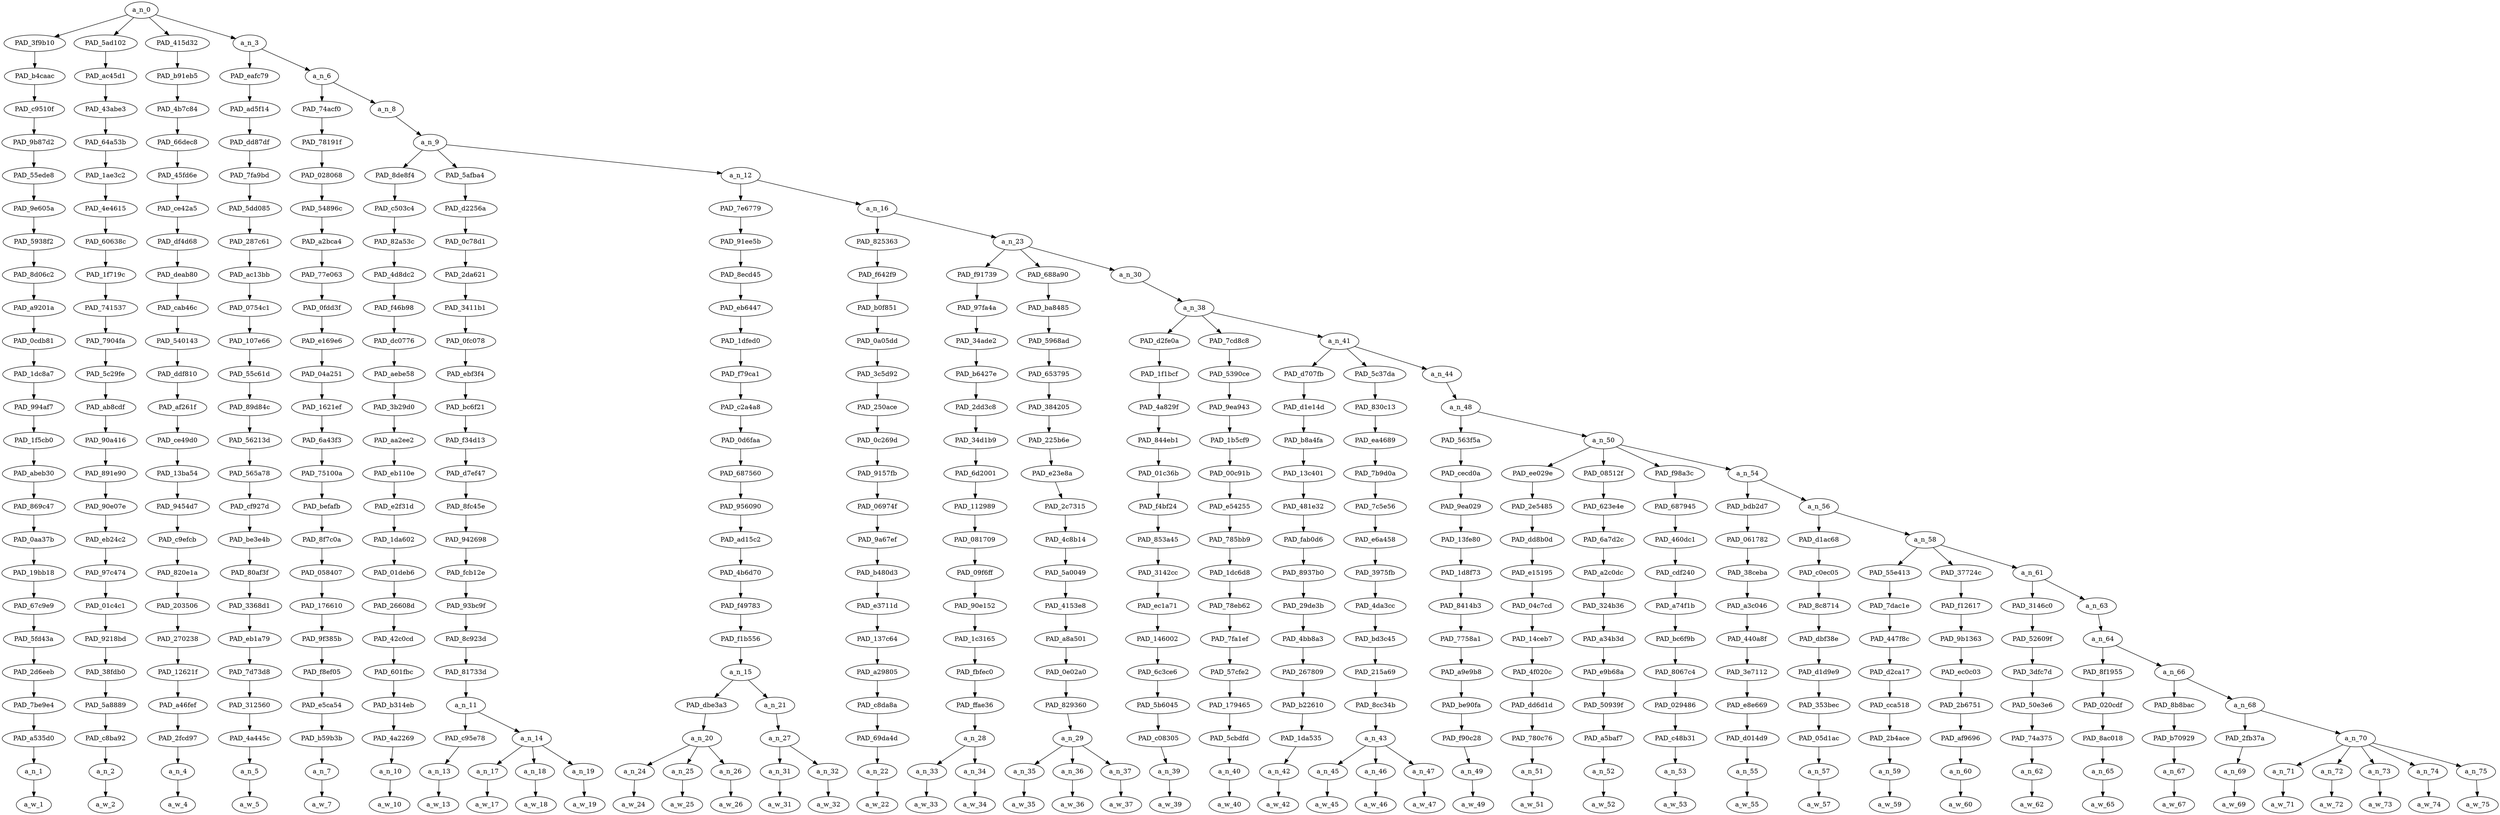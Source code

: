 strict digraph "" {
	a_n_0	[div_dir=1,
		index=0,
		level=24,
		pos="11.931980337135094,24!",
		text_span="[0, 1, 2, 3, 4, 5, 6, 7, 8, 9, 10, 11, 12, 13, 14, 15, 16, 17, 18, 19, 20, 21, 22, 23, 24, 25, 26, 27, 28, 29, 30, 31, 32, 33, 34, \
35, 36, 37, 38, 39, 40, 41, 42, 43]",
		value=0.99999999];
	PAD_3f9b10	[div_dir=1,
		index=0,
		level=23,
		pos="0.0,23!",
		text_span="[0]",
		value=0.02876142];
	a_n_0 -> PAD_3f9b10;
	PAD_5ad102	[div_dir=1,
		index=1,
		level=23,
		pos="1.0,23!",
		text_span="[1]",
		value=0.01399344];
	a_n_0 -> PAD_5ad102;
	PAD_415d32	[div_dir=1,
		index=3,
		level=23,
		pos="43.0,23!",
		text_span="[43]",
		value=0.01517729];
	a_n_0 -> PAD_415d32;
	a_n_3	[div_dir=1,
		index=2,
		level=23,
		pos="3.727921348540381,23!",
		text_span="[2, 3, 4, 5, 6, 7, 8, 9, 10, 11, 12, 13, 14, 15, 16, 17, 18, 19, 20, 21, 22, 23, 24, 25, 26, 27, 28, 29, 30, 31, 32, 33, 34, 35, \
36, 37, 38, 39, 40, 41, 42]",
		value=0.94163046];
	a_n_0 -> a_n_3;
	PAD_b4caac	[div_dir=1,
		index=0,
		level=22,
		pos="0.0,22!",
		text_span="[0]",
		value=0.02876142];
	PAD_3f9b10 -> PAD_b4caac;
	PAD_c9510f	[div_dir=1,
		index=0,
		level=21,
		pos="0.0,21!",
		text_span="[0]",
		value=0.02876142];
	PAD_b4caac -> PAD_c9510f;
	PAD_9b87d2	[div_dir=1,
		index=0,
		level=20,
		pos="0.0,20!",
		text_span="[0]",
		value=0.02876142];
	PAD_c9510f -> PAD_9b87d2;
	PAD_55ede8	[div_dir=1,
		index=0,
		level=19,
		pos="0.0,19!",
		text_span="[0]",
		value=0.02876142];
	PAD_9b87d2 -> PAD_55ede8;
	PAD_9e605a	[div_dir=1,
		index=0,
		level=18,
		pos="0.0,18!",
		text_span="[0]",
		value=0.02876142];
	PAD_55ede8 -> PAD_9e605a;
	PAD_5938f2	[div_dir=1,
		index=0,
		level=17,
		pos="0.0,17!",
		text_span="[0]",
		value=0.02876142];
	PAD_9e605a -> PAD_5938f2;
	PAD_8d06c2	[div_dir=1,
		index=0,
		level=16,
		pos="0.0,16!",
		text_span="[0]",
		value=0.02876142];
	PAD_5938f2 -> PAD_8d06c2;
	PAD_a9201a	[div_dir=1,
		index=0,
		level=15,
		pos="0.0,15!",
		text_span="[0]",
		value=0.02876142];
	PAD_8d06c2 -> PAD_a9201a;
	PAD_0cdb81	[div_dir=1,
		index=0,
		level=14,
		pos="0.0,14!",
		text_span="[0]",
		value=0.02876142];
	PAD_a9201a -> PAD_0cdb81;
	PAD_1dc8a7	[div_dir=1,
		index=0,
		level=13,
		pos="0.0,13!",
		text_span="[0]",
		value=0.02876142];
	PAD_0cdb81 -> PAD_1dc8a7;
	PAD_994af7	[div_dir=1,
		index=0,
		level=12,
		pos="0.0,12!",
		text_span="[0]",
		value=0.02876142];
	PAD_1dc8a7 -> PAD_994af7;
	PAD_1f5cb0	[div_dir=1,
		index=0,
		level=11,
		pos="0.0,11!",
		text_span="[0]",
		value=0.02876142];
	PAD_994af7 -> PAD_1f5cb0;
	PAD_abeb30	[div_dir=1,
		index=0,
		level=10,
		pos="0.0,10!",
		text_span="[0]",
		value=0.02876142];
	PAD_1f5cb0 -> PAD_abeb30;
	PAD_869c47	[div_dir=1,
		index=0,
		level=9,
		pos="0.0,9!",
		text_span="[0]",
		value=0.02876142];
	PAD_abeb30 -> PAD_869c47;
	PAD_0aa37b	[div_dir=1,
		index=0,
		level=8,
		pos="0.0,8!",
		text_span="[0]",
		value=0.02876142];
	PAD_869c47 -> PAD_0aa37b;
	PAD_19bb18	[div_dir=1,
		index=0,
		level=7,
		pos="0.0,7!",
		text_span="[0]",
		value=0.02876142];
	PAD_0aa37b -> PAD_19bb18;
	PAD_67c9e9	[div_dir=1,
		index=0,
		level=6,
		pos="0.0,6!",
		text_span="[0]",
		value=0.02876142];
	PAD_19bb18 -> PAD_67c9e9;
	PAD_5fd43a	[div_dir=1,
		index=0,
		level=5,
		pos="0.0,5!",
		text_span="[0]",
		value=0.02876142];
	PAD_67c9e9 -> PAD_5fd43a;
	PAD_2d6eeb	[div_dir=1,
		index=0,
		level=4,
		pos="0.0,4!",
		text_span="[0]",
		value=0.02876142];
	PAD_5fd43a -> PAD_2d6eeb;
	PAD_7be9e4	[div_dir=1,
		index=0,
		level=3,
		pos="0.0,3!",
		text_span="[0]",
		value=0.02876142];
	PAD_2d6eeb -> PAD_7be9e4;
	PAD_a535d0	[div_dir=1,
		index=0,
		level=2,
		pos="0.0,2!",
		text_span="[0]",
		value=0.02876142];
	PAD_7be9e4 -> PAD_a535d0;
	a_n_1	[div_dir=1,
		index=0,
		level=1,
		pos="0.0,1!",
		text_span="[0]",
		value=0.02876142];
	PAD_a535d0 -> a_n_1;
	a_w_1	[div_dir=0,
		index=0,
		level=0,
		pos="0,0!",
		text_span="[0]",
		value=idk];
	a_n_1 -> a_w_1;
	PAD_ac45d1	[div_dir=1,
		index=1,
		level=22,
		pos="1.0,22!",
		text_span="[1]",
		value=0.01399344];
	PAD_5ad102 -> PAD_ac45d1;
	PAD_43abe3	[div_dir=1,
		index=1,
		level=21,
		pos="1.0,21!",
		text_span="[1]",
		value=0.01399344];
	PAD_ac45d1 -> PAD_43abe3;
	PAD_64a53b	[div_dir=1,
		index=1,
		level=20,
		pos="1.0,20!",
		text_span="[1]",
		value=0.01399344];
	PAD_43abe3 -> PAD_64a53b;
	PAD_1ae3c2	[div_dir=1,
		index=1,
		level=19,
		pos="1.0,19!",
		text_span="[1]",
		value=0.01399344];
	PAD_64a53b -> PAD_1ae3c2;
	PAD_4e4615	[div_dir=1,
		index=1,
		level=18,
		pos="1.0,18!",
		text_span="[1]",
		value=0.01399344];
	PAD_1ae3c2 -> PAD_4e4615;
	PAD_60638c	[div_dir=1,
		index=1,
		level=17,
		pos="1.0,17!",
		text_span="[1]",
		value=0.01399344];
	PAD_4e4615 -> PAD_60638c;
	PAD_1f719c	[div_dir=1,
		index=1,
		level=16,
		pos="1.0,16!",
		text_span="[1]",
		value=0.01399344];
	PAD_60638c -> PAD_1f719c;
	PAD_741537	[div_dir=1,
		index=1,
		level=15,
		pos="1.0,15!",
		text_span="[1]",
		value=0.01399344];
	PAD_1f719c -> PAD_741537;
	PAD_7904fa	[div_dir=1,
		index=1,
		level=14,
		pos="1.0,14!",
		text_span="[1]",
		value=0.01399344];
	PAD_741537 -> PAD_7904fa;
	PAD_5c29fe	[div_dir=1,
		index=1,
		level=13,
		pos="1.0,13!",
		text_span="[1]",
		value=0.01399344];
	PAD_7904fa -> PAD_5c29fe;
	PAD_ab8cdf	[div_dir=1,
		index=1,
		level=12,
		pos="1.0,12!",
		text_span="[1]",
		value=0.01399344];
	PAD_5c29fe -> PAD_ab8cdf;
	PAD_90a416	[div_dir=1,
		index=1,
		level=11,
		pos="1.0,11!",
		text_span="[1]",
		value=0.01399344];
	PAD_ab8cdf -> PAD_90a416;
	PAD_891e90	[div_dir=1,
		index=1,
		level=10,
		pos="1.0,10!",
		text_span="[1]",
		value=0.01399344];
	PAD_90a416 -> PAD_891e90;
	PAD_90e07e	[div_dir=1,
		index=1,
		level=9,
		pos="1.0,9!",
		text_span="[1]",
		value=0.01399344];
	PAD_891e90 -> PAD_90e07e;
	PAD_eb24c2	[div_dir=1,
		index=1,
		level=8,
		pos="1.0,8!",
		text_span="[1]",
		value=0.01399344];
	PAD_90e07e -> PAD_eb24c2;
	PAD_97c474	[div_dir=1,
		index=1,
		level=7,
		pos="1.0,7!",
		text_span="[1]",
		value=0.01399344];
	PAD_eb24c2 -> PAD_97c474;
	PAD_01c4c1	[div_dir=1,
		index=1,
		level=6,
		pos="1.0,6!",
		text_span="[1]",
		value=0.01399344];
	PAD_97c474 -> PAD_01c4c1;
	PAD_9218bd	[div_dir=1,
		index=1,
		level=5,
		pos="1.0,5!",
		text_span="[1]",
		value=0.01399344];
	PAD_01c4c1 -> PAD_9218bd;
	PAD_38fdb0	[div_dir=1,
		index=1,
		level=4,
		pos="1.0,4!",
		text_span="[1]",
		value=0.01399344];
	PAD_9218bd -> PAD_38fdb0;
	PAD_5a8889	[div_dir=1,
		index=1,
		level=3,
		pos="1.0,3!",
		text_span="[1]",
		value=0.01399344];
	PAD_38fdb0 -> PAD_5a8889;
	PAD_c8ba92	[div_dir=1,
		index=1,
		level=2,
		pos="1.0,2!",
		text_span="[1]",
		value=0.01399344];
	PAD_5a8889 -> PAD_c8ba92;
	a_n_2	[div_dir=1,
		index=1,
		level=1,
		pos="1.0,1!",
		text_span="[1]",
		value=0.01399344];
	PAD_c8ba92 -> a_n_2;
	a_w_2	[div_dir=0,
		index=1,
		level=0,
		pos="1,0!",
		text_span="[1]",
		value=im];
	a_n_2 -> a_w_2;
	PAD_b91eb5	[div_dir=1,
		index=4,
		level=22,
		pos="43.0,22!",
		text_span="[43]",
		value=0.01517729];
	PAD_415d32 -> PAD_b91eb5;
	PAD_4b7c84	[div_dir=1,
		index=5,
		level=21,
		pos="43.0,21!",
		text_span="[43]",
		value=0.01517729];
	PAD_b91eb5 -> PAD_4b7c84;
	PAD_66dec8	[div_dir=1,
		index=5,
		level=20,
		pos="43.0,20!",
		text_span="[43]",
		value=0.01517729];
	PAD_4b7c84 -> PAD_66dec8;
	PAD_45fd6e	[div_dir=1,
		index=7,
		level=19,
		pos="43.0,19!",
		text_span="[43]",
		value=0.01517729];
	PAD_66dec8 -> PAD_45fd6e;
	PAD_ce42a5	[div_dir=1,
		index=8,
		level=18,
		pos="43.0,18!",
		text_span="[43]",
		value=0.01517729];
	PAD_45fd6e -> PAD_ce42a5;
	PAD_df4d68	[div_dir=1,
		index=9,
		level=17,
		pos="43.0,17!",
		text_span="[43]",
		value=0.01517729];
	PAD_ce42a5 -> PAD_df4d68;
	PAD_deab80	[div_dir=1,
		index=11,
		level=16,
		pos="43.0,16!",
		text_span="[43]",
		value=0.01517729];
	PAD_df4d68 -> PAD_deab80;
	PAD_cab46c	[div_dir=1,
		index=11,
		level=15,
		pos="43.0,15!",
		text_span="[43]",
		value=0.01517729];
	PAD_deab80 -> PAD_cab46c;
	PAD_540143	[div_dir=1,
		index=13,
		level=14,
		pos="43.0,14!",
		text_span="[43]",
		value=0.01517729];
	PAD_cab46c -> PAD_540143;
	PAD_ddf810	[div_dir=1,
		index=15,
		level=13,
		pos="43.0,13!",
		text_span="[43]",
		value=0.01517729];
	PAD_540143 -> PAD_ddf810;
	PAD_af261f	[div_dir=1,
		index=15,
		level=12,
		pos="43.0,12!",
		text_span="[43]",
		value=0.01517729];
	PAD_ddf810 -> PAD_af261f;
	PAD_ce49d0	[div_dir=1,
		index=16,
		level=11,
		pos="43.0,11!",
		text_span="[43]",
		value=0.01517729];
	PAD_af261f -> PAD_ce49d0;
	PAD_13ba54	[div_dir=1,
		index=19,
		level=10,
		pos="43.0,10!",
		text_span="[43]",
		value=0.01517729];
	PAD_ce49d0 -> PAD_13ba54;
	PAD_9454d7	[div_dir=1,
		index=20,
		level=9,
		pos="43.0,9!",
		text_span="[43]",
		value=0.01517729];
	PAD_13ba54 -> PAD_9454d7;
	PAD_c9efcb	[div_dir=1,
		index=21,
		level=8,
		pos="43.0,8!",
		text_span="[43]",
		value=0.01517729];
	PAD_9454d7 -> PAD_c9efcb;
	PAD_820e1a	[div_dir=1,
		index=23,
		level=7,
		pos="43.0,7!",
		text_span="[43]",
		value=0.01517729];
	PAD_c9efcb -> PAD_820e1a;
	PAD_203506	[div_dir=1,
		index=24,
		level=6,
		pos="43.0,6!",
		text_span="[43]",
		value=0.01517729];
	PAD_820e1a -> PAD_203506;
	PAD_270238	[div_dir=1,
		index=24,
		level=5,
		pos="43.0,5!",
		text_span="[43]",
		value=0.01517729];
	PAD_203506 -> PAD_270238;
	PAD_12621f	[div_dir=1,
		index=25,
		level=4,
		pos="43.0,4!",
		text_span="[43]",
		value=0.01517729];
	PAD_270238 -> PAD_12621f;
	PAD_a46fef	[div_dir=1,
		index=27,
		level=3,
		pos="43.0,3!",
		text_span="[43]",
		value=0.01517729];
	PAD_12621f -> PAD_a46fef;
	PAD_2fcd97	[div_dir=1,
		index=29,
		level=2,
		pos="43.0,2!",
		text_span="[43]",
		value=0.01517729];
	PAD_a46fef -> PAD_2fcd97;
	a_n_4	[div_dir=1,
		index=43,
		level=1,
		pos="43.0,1!",
		text_span="[43]",
		value=0.01517729];
	PAD_2fcd97 -> a_n_4;
	a_w_4	[div_dir=0,
		index=43,
		level=0,
		pos="43,0!",
		text_span="[43]",
		value=🙄];
	a_n_4 -> a_w_4;
	PAD_eafc79	[div_dir=1,
		index=2,
		level=22,
		pos="2.0,22!",
		text_span="[2]",
		value=0.01384567];
	a_n_3 -> PAD_eafc79;
	a_n_6	[div_dir=1,
		index=3,
		level=22,
		pos="5.455842697080762,22!",
		text_span="[3, 4, 5, 6, 7, 8, 9, 10, 11, 12, 13, 14, 15, 16, 17, 18, 19, 20, 21, 22, 23, 24, 25, 26, 27, 28, 29, 30, 31, 32, 33, 34, 35, 36, \
37, 38, 39, 40, 41, 42]",
		value=0.92736259];
	a_n_3 -> a_n_6;
	PAD_ad5f14	[div_dir=1,
		index=2,
		level=21,
		pos="2.0,21!",
		text_span="[2]",
		value=0.01384567];
	PAD_eafc79 -> PAD_ad5f14;
	PAD_dd87df	[div_dir=1,
		index=2,
		level=20,
		pos="2.0,20!",
		text_span="[2]",
		value=0.01384567];
	PAD_ad5f14 -> PAD_dd87df;
	PAD_7fa9bd	[div_dir=1,
		index=2,
		level=19,
		pos="2.0,19!",
		text_span="[2]",
		value=0.01384567];
	PAD_dd87df -> PAD_7fa9bd;
	PAD_5dd085	[div_dir=1,
		index=2,
		level=18,
		pos="2.0,18!",
		text_span="[2]",
		value=0.01384567];
	PAD_7fa9bd -> PAD_5dd085;
	PAD_287c61	[div_dir=1,
		index=2,
		level=17,
		pos="2.0,17!",
		text_span="[2]",
		value=0.01384567];
	PAD_5dd085 -> PAD_287c61;
	PAD_ac13bb	[div_dir=1,
		index=2,
		level=16,
		pos="2.0,16!",
		text_span="[2]",
		value=0.01384567];
	PAD_287c61 -> PAD_ac13bb;
	PAD_0754c1	[div_dir=1,
		index=2,
		level=15,
		pos="2.0,15!",
		text_span="[2]",
		value=0.01384567];
	PAD_ac13bb -> PAD_0754c1;
	PAD_107e66	[div_dir=1,
		index=2,
		level=14,
		pos="2.0,14!",
		text_span="[2]",
		value=0.01384567];
	PAD_0754c1 -> PAD_107e66;
	PAD_55c61d	[div_dir=1,
		index=2,
		level=13,
		pos="2.0,13!",
		text_span="[2]",
		value=0.01384567];
	PAD_107e66 -> PAD_55c61d;
	PAD_89d84c	[div_dir=1,
		index=2,
		level=12,
		pos="2.0,12!",
		text_span="[2]",
		value=0.01384567];
	PAD_55c61d -> PAD_89d84c;
	PAD_56213d	[div_dir=1,
		index=2,
		level=11,
		pos="2.0,11!",
		text_span="[2]",
		value=0.01384567];
	PAD_89d84c -> PAD_56213d;
	PAD_565a78	[div_dir=1,
		index=2,
		level=10,
		pos="2.0,10!",
		text_span="[2]",
		value=0.01384567];
	PAD_56213d -> PAD_565a78;
	PAD_cf927d	[div_dir=1,
		index=2,
		level=9,
		pos="2.0,9!",
		text_span="[2]",
		value=0.01384567];
	PAD_565a78 -> PAD_cf927d;
	PAD_be3e4b	[div_dir=1,
		index=2,
		level=8,
		pos="2.0,8!",
		text_span="[2]",
		value=0.01384567];
	PAD_cf927d -> PAD_be3e4b;
	PAD_80af3f	[div_dir=1,
		index=2,
		level=7,
		pos="2.0,7!",
		text_span="[2]",
		value=0.01384567];
	PAD_be3e4b -> PAD_80af3f;
	PAD_3368d1	[div_dir=1,
		index=2,
		level=6,
		pos="2.0,6!",
		text_span="[2]",
		value=0.01384567];
	PAD_80af3f -> PAD_3368d1;
	PAD_eb1a79	[div_dir=1,
		index=2,
		level=5,
		pos="2.0,5!",
		text_span="[2]",
		value=0.01384567];
	PAD_3368d1 -> PAD_eb1a79;
	PAD_7d73d8	[div_dir=1,
		index=2,
		level=4,
		pos="2.0,4!",
		text_span="[2]",
		value=0.01384567];
	PAD_eb1a79 -> PAD_7d73d8;
	PAD_312560	[div_dir=1,
		index=2,
		level=3,
		pos="2.0,3!",
		text_span="[2]",
		value=0.01384567];
	PAD_7d73d8 -> PAD_312560;
	PAD_4a445c	[div_dir=1,
		index=2,
		level=2,
		pos="2.0,2!",
		text_span="[2]",
		value=0.01384567];
	PAD_312560 -> PAD_4a445c;
	a_n_5	[div_dir=1,
		index=2,
		level=1,
		pos="2.0,1!",
		text_span="[2]",
		value=0.01384567];
	PAD_4a445c -> a_n_5;
	a_w_5	[div_dir=0,
		index=2,
		level=0,
		pos="2,0!",
		text_span="[2]",
		value=sick];
	a_n_5 -> a_w_5;
	PAD_74acf0	[div_dir=1,
		index=3,
		level=21,
		pos="3.0,21!",
		text_span="[3]",
		value=0.01063538];
	a_n_6 -> PAD_74acf0;
	a_n_8	[div_dir=1,
		index=4,
		level=21,
		pos="7.911685394161522,21!",
		text_span="[4, 5, 6, 7, 8, 9, 10, 11, 12, 13, 14, 15, 16, 17, 18, 19, 20, 21, 22, 23, 24, 25, 26, 27, 28, 29, 30, 31, 32, 33, 34, 35, 36, 37, \
38, 39, 40, 41, 42]",
		value=0.91631519];
	a_n_6 -> a_n_8;
	PAD_78191f	[div_dir=1,
		index=3,
		level=20,
		pos="3.0,20!",
		text_span="[3]",
		value=0.01063538];
	PAD_74acf0 -> PAD_78191f;
	PAD_028068	[div_dir=1,
		index=3,
		level=19,
		pos="3.0,19!",
		text_span="[3]",
		value=0.01063538];
	PAD_78191f -> PAD_028068;
	PAD_54896c	[div_dir=1,
		index=3,
		level=18,
		pos="3.0,18!",
		text_span="[3]",
		value=0.01063538];
	PAD_028068 -> PAD_54896c;
	PAD_a2bca4	[div_dir=1,
		index=3,
		level=17,
		pos="3.0,17!",
		text_span="[3]",
		value=0.01063538];
	PAD_54896c -> PAD_a2bca4;
	PAD_77e063	[div_dir=1,
		index=3,
		level=16,
		pos="3.0,16!",
		text_span="[3]",
		value=0.01063538];
	PAD_a2bca4 -> PAD_77e063;
	PAD_0fdd3f	[div_dir=1,
		index=3,
		level=15,
		pos="3.0,15!",
		text_span="[3]",
		value=0.01063538];
	PAD_77e063 -> PAD_0fdd3f;
	PAD_e169e6	[div_dir=1,
		index=3,
		level=14,
		pos="3.0,14!",
		text_span="[3]",
		value=0.01063538];
	PAD_0fdd3f -> PAD_e169e6;
	PAD_04a251	[div_dir=1,
		index=3,
		level=13,
		pos="3.0,13!",
		text_span="[3]",
		value=0.01063538];
	PAD_e169e6 -> PAD_04a251;
	PAD_1621ef	[div_dir=1,
		index=3,
		level=12,
		pos="3.0,12!",
		text_span="[3]",
		value=0.01063538];
	PAD_04a251 -> PAD_1621ef;
	PAD_6a43f3	[div_dir=1,
		index=3,
		level=11,
		pos="3.0,11!",
		text_span="[3]",
		value=0.01063538];
	PAD_1621ef -> PAD_6a43f3;
	PAD_75100a	[div_dir=1,
		index=3,
		level=10,
		pos="3.0,10!",
		text_span="[3]",
		value=0.01063538];
	PAD_6a43f3 -> PAD_75100a;
	PAD_befafb	[div_dir=1,
		index=3,
		level=9,
		pos="3.0,9!",
		text_span="[3]",
		value=0.01063538];
	PAD_75100a -> PAD_befafb;
	PAD_8f7c0a	[div_dir=1,
		index=3,
		level=8,
		pos="3.0,8!",
		text_span="[3]",
		value=0.01063538];
	PAD_befafb -> PAD_8f7c0a;
	PAD_058407	[div_dir=1,
		index=3,
		level=7,
		pos="3.0,7!",
		text_span="[3]",
		value=0.01063538];
	PAD_8f7c0a -> PAD_058407;
	PAD_176610	[div_dir=1,
		index=3,
		level=6,
		pos="3.0,6!",
		text_span="[3]",
		value=0.01063538];
	PAD_058407 -> PAD_176610;
	PAD_9f385b	[div_dir=1,
		index=3,
		level=5,
		pos="3.0,5!",
		text_span="[3]",
		value=0.01063538];
	PAD_176610 -> PAD_9f385b;
	PAD_f8ef05	[div_dir=1,
		index=3,
		level=4,
		pos="3.0,4!",
		text_span="[3]",
		value=0.01063538];
	PAD_9f385b -> PAD_f8ef05;
	PAD_e5ca54	[div_dir=1,
		index=3,
		level=3,
		pos="3.0,3!",
		text_span="[3]",
		value=0.01063538];
	PAD_f8ef05 -> PAD_e5ca54;
	PAD_b59b3b	[div_dir=1,
		index=3,
		level=2,
		pos="3.0,2!",
		text_span="[3]",
		value=0.01063538];
	PAD_e5ca54 -> PAD_b59b3b;
	a_n_7	[div_dir=1,
		index=3,
		level=1,
		pos="3.0,1!",
		text_span="[3]",
		value=0.01063538];
	PAD_b59b3b -> a_n_7;
	a_w_7	[div_dir=0,
		index=3,
		level=0,
		pos="3,0!",
		text_span="[3]",
		value=of];
	a_n_7 -> a_w_7;
	a_n_9	[div_dir=1,
		index=4,
		level=20,
		pos="7.911685394161522,20!",
		text_span="[4, 5, 6, 7, 8, 9, 10, 11, 12, 13, 14, 15, 16, 17, 18, 19, 20, 21, 22, 23, 24, 25, 26, 27, 28, 29, 30, 31, 32, 33, 34, 35, 36, 37, \
38, 39, 40, 41, 42]",
		value=0.91590142];
	a_n_8 -> a_n_9;
	PAD_8de8f4	[div_dir=1,
		index=4,
		level=19,
		pos="4.0,19!",
		text_span="[4]",
		value=0.01239486];
	a_n_9 -> PAD_8de8f4;
	PAD_5afba4	[div_dir=-1,
		index=5,
		level=19,
		pos="6.0,19!",
		text_span="[5, 6, 7, 8]",
		value=0.09259528];
	a_n_9 -> PAD_5afba4;
	a_n_12	[div_dir=1,
		index=6,
		level=19,
		pos="13.735056182484566,19!",
		text_span="[9, 10, 11, 12, 13, 14, 15, 16, 17, 18, 19, 20, 21, 22, 23, 24, 25, 26, 27, 28, 29, 30, 31, 32, 33, 34, 35, 36, 37, 38, 39, 40, \
41, 42]",
		value=0.81049750];
	a_n_9 -> a_n_12;
	PAD_c503c4	[div_dir=1,
		index=4,
		level=18,
		pos="4.0,18!",
		text_span="[4]",
		value=0.01239486];
	PAD_8de8f4 -> PAD_c503c4;
	PAD_82a53c	[div_dir=1,
		index=4,
		level=17,
		pos="4.0,17!",
		text_span="[4]",
		value=0.01239486];
	PAD_c503c4 -> PAD_82a53c;
	PAD_4d8dc2	[div_dir=1,
		index=4,
		level=16,
		pos="4.0,16!",
		text_span="[4]",
		value=0.01239486];
	PAD_82a53c -> PAD_4d8dc2;
	PAD_f46b98	[div_dir=1,
		index=4,
		level=15,
		pos="4.0,15!",
		text_span="[4]",
		value=0.01239486];
	PAD_4d8dc2 -> PAD_f46b98;
	PAD_dc0776	[div_dir=1,
		index=4,
		level=14,
		pos="4.0,14!",
		text_span="[4]",
		value=0.01239486];
	PAD_f46b98 -> PAD_dc0776;
	PAD_aebe58	[div_dir=1,
		index=4,
		level=13,
		pos="4.0,13!",
		text_span="[4]",
		value=0.01239486];
	PAD_dc0776 -> PAD_aebe58;
	PAD_3b29d0	[div_dir=1,
		index=4,
		level=12,
		pos="4.0,12!",
		text_span="[4]",
		value=0.01239486];
	PAD_aebe58 -> PAD_3b29d0;
	PAD_aa2ee2	[div_dir=1,
		index=4,
		level=11,
		pos="4.0,11!",
		text_span="[4]",
		value=0.01239486];
	PAD_3b29d0 -> PAD_aa2ee2;
	PAD_eb110e	[div_dir=1,
		index=4,
		level=10,
		pos="4.0,10!",
		text_span="[4]",
		value=0.01239486];
	PAD_aa2ee2 -> PAD_eb110e;
	PAD_e2f31d	[div_dir=1,
		index=4,
		level=9,
		pos="4.0,9!",
		text_span="[4]",
		value=0.01239486];
	PAD_eb110e -> PAD_e2f31d;
	PAD_1da602	[div_dir=1,
		index=4,
		level=8,
		pos="4.0,8!",
		text_span="[4]",
		value=0.01239486];
	PAD_e2f31d -> PAD_1da602;
	PAD_01deb6	[div_dir=1,
		index=4,
		level=7,
		pos="4.0,7!",
		text_span="[4]",
		value=0.01239486];
	PAD_1da602 -> PAD_01deb6;
	PAD_26608d	[div_dir=1,
		index=4,
		level=6,
		pos="4.0,6!",
		text_span="[4]",
		value=0.01239486];
	PAD_01deb6 -> PAD_26608d;
	PAD_42c0cd	[div_dir=1,
		index=4,
		level=5,
		pos="4.0,5!",
		text_span="[4]",
		value=0.01239486];
	PAD_26608d -> PAD_42c0cd;
	PAD_601fbc	[div_dir=1,
		index=4,
		level=4,
		pos="4.0,4!",
		text_span="[4]",
		value=0.01239486];
	PAD_42c0cd -> PAD_601fbc;
	PAD_b314eb	[div_dir=1,
		index=4,
		level=3,
		pos="4.0,3!",
		text_span="[4]",
		value=0.01239486];
	PAD_601fbc -> PAD_b314eb;
	PAD_4a2269	[div_dir=1,
		index=4,
		level=2,
		pos="4.0,2!",
		text_span="[4]",
		value=0.01239486];
	PAD_b314eb -> PAD_4a2269;
	a_n_10	[div_dir=1,
		index=4,
		level=1,
		pos="4.0,1!",
		text_span="[4]",
		value=0.01239486];
	PAD_4a2269 -> a_n_10;
	a_w_10	[div_dir=0,
		index=4,
		level=0,
		pos="4,0!",
		text_span="[4]",
		value=hearing];
	a_n_10 -> a_w_10;
	PAD_d2256a	[div_dir=-1,
		index=5,
		level=18,
		pos="6.0,18!",
		text_span="[5, 6, 7, 8]",
		value=0.09259528];
	PAD_5afba4 -> PAD_d2256a;
	PAD_0c78d1	[div_dir=-1,
		index=5,
		level=17,
		pos="6.0,17!",
		text_span="[5, 6, 7, 8]",
		value=0.09259528];
	PAD_d2256a -> PAD_0c78d1;
	PAD_2da621	[div_dir=-1,
		index=5,
		level=16,
		pos="6.0,16!",
		text_span="[5, 6, 7, 8]",
		value=0.09259528];
	PAD_0c78d1 -> PAD_2da621;
	PAD_3411b1	[div_dir=-1,
		index=5,
		level=15,
		pos="6.0,15!",
		text_span="[5, 6, 7, 8]",
		value=0.09259528];
	PAD_2da621 -> PAD_3411b1;
	PAD_0fc078	[div_dir=-1,
		index=5,
		level=14,
		pos="6.0,14!",
		text_span="[5, 6, 7, 8]",
		value=0.09259528];
	PAD_3411b1 -> PAD_0fc078;
	PAD_ebf3f4	[div_dir=-1,
		index=5,
		level=13,
		pos="6.0,13!",
		text_span="[5, 6, 7, 8]",
		value=0.09259528];
	PAD_0fc078 -> PAD_ebf3f4;
	PAD_bc6f21	[div_dir=-1,
		index=5,
		level=12,
		pos="6.0,12!",
		text_span="[5, 6, 7, 8]",
		value=0.09259528];
	PAD_ebf3f4 -> PAD_bc6f21;
	PAD_f34d13	[div_dir=-1,
		index=5,
		level=11,
		pos="6.0,11!",
		text_span="[5, 6, 7, 8]",
		value=0.09259528];
	PAD_bc6f21 -> PAD_f34d13;
	PAD_d7ef47	[div_dir=-1,
		index=5,
		level=10,
		pos="6.0,10!",
		text_span="[5, 6, 7, 8]",
		value=0.09259528];
	PAD_f34d13 -> PAD_d7ef47;
	PAD_8fc45e	[div_dir=-1,
		index=5,
		level=9,
		pos="6.0,9!",
		text_span="[5, 6, 7, 8]",
		value=0.09259528];
	PAD_d7ef47 -> PAD_8fc45e;
	PAD_942698	[div_dir=-1,
		index=5,
		level=8,
		pos="6.0,8!",
		text_span="[5, 6, 7, 8]",
		value=0.09259528];
	PAD_8fc45e -> PAD_942698;
	PAD_fcb12e	[div_dir=-1,
		index=5,
		level=7,
		pos="6.0,7!",
		text_span="[5, 6, 7, 8]",
		value=0.09259528];
	PAD_942698 -> PAD_fcb12e;
	PAD_93bc9f	[div_dir=-1,
		index=5,
		level=6,
		pos="6.0,6!",
		text_span="[5, 6, 7, 8]",
		value=0.09259528];
	PAD_fcb12e -> PAD_93bc9f;
	PAD_8c923d	[div_dir=-1,
		index=5,
		level=5,
		pos="6.0,5!",
		text_span="[5, 6, 7, 8]",
		value=0.09259528];
	PAD_93bc9f -> PAD_8c923d;
	PAD_81733d	[div_dir=-1,
		index=5,
		level=4,
		pos="6.0,4!",
		text_span="[5, 6, 7, 8]",
		value=0.09259528];
	PAD_8c923d -> PAD_81733d;
	a_n_11	[div_dir=-1,
		index=5,
		level=3,
		pos="6.0,3!",
		text_span="[5, 6, 7, 8]",
		value=0.09259528];
	PAD_81733d -> a_n_11;
	PAD_c95e78	[div_dir=1,
		index=5,
		level=2,
		pos="5.0,2!",
		text_span="[5]",
		value=0.01167558];
	a_n_11 -> PAD_c95e78;
	a_n_14	[div_dir=-1,
		index=6,
		level=2,
		pos="7.0,2!",
		text_span="[6, 7, 8]",
		value=0.08091021];
	a_n_11 -> a_n_14;
	a_n_13	[div_dir=1,
		index=5,
		level=1,
		pos="5.0,1!",
		text_span="[5]",
		value=0.01167558];
	PAD_c95e78 -> a_n_13;
	a_w_13	[div_dir=0,
		index=5,
		level=0,
		pos="5,0!",
		text_span="[5]",
		value=about];
	a_n_13 -> a_w_13;
	a_n_17	[div_dir=1,
		index=6,
		level=1,
		pos="6.0,1!",
		text_span="[6]",
		value=0.01171238];
	a_n_14 -> a_n_17;
	a_n_18	[div_dir=-1,
		index=7,
		level=1,
		pos="7.0,1!",
		text_span="[7]",
		value=0.02113743];
	a_n_14 -> a_n_18;
	a_n_19	[div_dir=1,
		index=8,
		level=1,
		pos="8.0,1!",
		text_span="[8]",
		value=0.04804827];
	a_n_14 -> a_n_19;
	a_w_17	[div_dir=0,
		index=6,
		level=0,
		pos="6,0!",
		text_span="[6]",
		value=the];
	a_n_17 -> a_w_17;
	a_w_18	[div_dir=0,
		index=7,
		level=0,
		pos="7,0!",
		text_span="[7]",
		value=royal];
	a_n_18 -> a_w_18;
	a_w_19	[div_dir=0,
		index=8,
		level=0,
		pos="8,0!",
		text_span="[8]",
		value=fambly];
	a_n_19 -> a_w_19;
	PAD_7e6779	[div_dir=1,
		index=6,
		level=18,
		pos="11.25,18!",
		text_span="[9, 10, 11, 12, 13]",
		value=0.05902251];
	a_n_12 -> PAD_7e6779;
	a_n_16	[div_dir=1,
		index=7,
		level=18,
		pos="16.220112364969133,18!",
		text_span="[14, 15, 16, 17, 18, 19, 20, 21, 22, 23, 24, 25, 26, 27, 28, 29, 30, 31, 32, 33, 34, 35, 36, 37, 38, 39, 40, 41, 42]",
		value=0.75103119];
	a_n_12 -> a_n_16;
	PAD_91ee5b	[div_dir=1,
		index=6,
		level=17,
		pos="11.25,17!",
		text_span="[9, 10, 11, 12, 13]",
		value=0.05902251];
	PAD_7e6779 -> PAD_91ee5b;
	PAD_8ecd45	[div_dir=1,
		index=6,
		level=16,
		pos="11.25,16!",
		text_span="[9, 10, 11, 12, 13]",
		value=0.05902251];
	PAD_91ee5b -> PAD_8ecd45;
	PAD_eb6447	[div_dir=1,
		index=6,
		level=15,
		pos="11.25,15!",
		text_span="[9, 10, 11, 12, 13]",
		value=0.05902251];
	PAD_8ecd45 -> PAD_eb6447;
	PAD_1dfed0	[div_dir=1,
		index=6,
		level=14,
		pos="11.25,14!",
		text_span="[9, 10, 11, 12, 13]",
		value=0.05902251];
	PAD_eb6447 -> PAD_1dfed0;
	PAD_f79ca1	[div_dir=1,
		index=6,
		level=13,
		pos="11.25,13!",
		text_span="[9, 10, 11, 12, 13]",
		value=0.05902251];
	PAD_1dfed0 -> PAD_f79ca1;
	PAD_c2a4a8	[div_dir=1,
		index=6,
		level=12,
		pos="11.25,12!",
		text_span="[9, 10, 11, 12, 13]",
		value=0.05902251];
	PAD_f79ca1 -> PAD_c2a4a8;
	PAD_0d6faa	[div_dir=1,
		index=6,
		level=11,
		pos="11.25,11!",
		text_span="[9, 10, 11, 12, 13]",
		value=0.05902251];
	PAD_c2a4a8 -> PAD_0d6faa;
	PAD_687560	[div_dir=1,
		index=6,
		level=10,
		pos="11.25,10!",
		text_span="[9, 10, 11, 12, 13]",
		value=0.05902251];
	PAD_0d6faa -> PAD_687560;
	PAD_956090	[div_dir=1,
		index=6,
		level=9,
		pos="11.25,9!",
		text_span="[9, 10, 11, 12, 13]",
		value=0.05902251];
	PAD_687560 -> PAD_956090;
	PAD_ad15c2	[div_dir=1,
		index=6,
		level=8,
		pos="11.25,8!",
		text_span="[9, 10, 11, 12, 13]",
		value=0.05902251];
	PAD_956090 -> PAD_ad15c2;
	PAD_4b6d70	[div_dir=1,
		index=6,
		level=7,
		pos="11.25,7!",
		text_span="[9, 10, 11, 12, 13]",
		value=0.05902251];
	PAD_ad15c2 -> PAD_4b6d70;
	PAD_f49783	[div_dir=1,
		index=6,
		level=6,
		pos="11.25,6!",
		text_span="[9, 10, 11, 12, 13]",
		value=0.05902251];
	PAD_4b6d70 -> PAD_f49783;
	PAD_f1b556	[div_dir=1,
		index=6,
		level=5,
		pos="11.25,5!",
		text_span="[9, 10, 11, 12, 13]",
		value=0.05902251];
	PAD_f49783 -> PAD_f1b556;
	a_n_15	[div_dir=1,
		index=6,
		level=4,
		pos="11.25,4!",
		text_span="[9, 10, 11, 12, 13]",
		value=0.05902251];
	PAD_f1b556 -> a_n_15;
	PAD_dbe3a3	[div_dir=1,
		index=6,
		level=3,
		pos="10.0,3!",
		text_span="[9, 10, 11]",
		value=0.03160525];
	a_n_15 -> PAD_dbe3a3;
	a_n_21	[div_dir=1,
		index=7,
		level=3,
		pos="12.5,3!",
		text_span="[12, 13]",
		value=0.02730304];
	a_n_15 -> a_n_21;
	a_n_20	[div_dir=1,
		index=7,
		level=2,
		pos="10.0,2!",
		text_span="[9, 10, 11]",
		value=0.03160525];
	PAD_dbe3a3 -> a_n_20;
	a_n_24	[div_dir=1,
		index=9,
		level=1,
		pos="9.0,1!",
		text_span="[9]",
		value=0.01117731];
	a_n_20 -> a_n_24;
	a_n_25	[div_dir=-1,
		index=10,
		level=1,
		pos="10.0,1!",
		text_span="[10]",
		value=0.00972616];
	a_n_20 -> a_n_25;
	a_n_26	[div_dir=1,
		index=11,
		level=1,
		pos="11.0,1!",
		text_span="[11]",
		value=0.01065552];
	a_n_20 -> a_n_26;
	a_w_24	[div_dir=0,
		index=9,
		level=0,
		pos="9,0!",
		text_span="[9]",
		value=the1];
	a_n_24 -> a_w_24;
	a_w_25	[div_dir=0,
		index=10,
		level=0,
		pos="10,0!",
		text_span="[10]",
		value=only];
	a_n_25 -> a_w_25;
	a_w_26	[div_dir=0,
		index=11,
		level=0,
		pos="11,0!",
		text_span="[11]",
		value=reason];
	a_n_26 -> a_w_26;
	a_n_27	[div_dir=1,
		index=8,
		level=2,
		pos="12.5,2!",
		text_span="[12, 13]",
		value=0.02717765];
	a_n_21 -> a_n_27;
	a_n_31	[div_dir=1,
		index=12,
		level=1,
		pos="12.0,1!",
		text_span="[12]",
		value=0.01259731];
	a_n_27 -> a_n_31;
	a_n_32	[div_dir=1,
		index=13,
		level=1,
		pos="13.0,1!",
		text_span="[13]",
		value=0.01445496];
	a_n_27 -> a_n_32;
	a_w_31	[div_dir=0,
		index=12,
		level=0,
		pos="12,0!",
		text_span="[12]",
		value=anyone];
	a_n_31 -> a_w_31;
	a_w_32	[div_dir=0,
		index=13,
		level=0,
		pos="13,0!",
		text_span="[13]",
		value=cares];
	a_n_32 -> a_w_32;
	PAD_825363	[div_dir=1,
		index=7,
		level=17,
		pos="14.0,17!",
		text_span="[14]",
		value=0.01326935];
	a_n_16 -> PAD_825363;
	a_n_23	[div_dir=1,
		index=8,
		level=17,
		pos="18.44022472993827,17!",
		text_span="[15, 16, 17, 18, 19, 20, 21, 22, 23, 24, 25, 26, 27, 28, 29, 30, 31, 32, 33, 34, 35, 36, 37, 38, 39, 40, 41, 42]",
		value=0.73733073];
	a_n_16 -> a_n_23;
	PAD_f642f9	[div_dir=1,
		index=7,
		level=16,
		pos="14.0,16!",
		text_span="[14]",
		value=0.01326935];
	PAD_825363 -> PAD_f642f9;
	PAD_b0f851	[div_dir=1,
		index=7,
		level=15,
		pos="14.0,15!",
		text_span="[14]",
		value=0.01326935];
	PAD_f642f9 -> PAD_b0f851;
	PAD_0a05dd	[div_dir=1,
		index=7,
		level=14,
		pos="14.0,14!",
		text_span="[14]",
		value=0.01326935];
	PAD_b0f851 -> PAD_0a05dd;
	PAD_3c5d92	[div_dir=1,
		index=7,
		level=13,
		pos="14.0,13!",
		text_span="[14]",
		value=0.01326935];
	PAD_0a05dd -> PAD_3c5d92;
	PAD_250ace	[div_dir=1,
		index=7,
		level=12,
		pos="14.0,12!",
		text_span="[14]",
		value=0.01326935];
	PAD_3c5d92 -> PAD_250ace;
	PAD_0c269d	[div_dir=1,
		index=7,
		level=11,
		pos="14.0,11!",
		text_span="[14]",
		value=0.01326935];
	PAD_250ace -> PAD_0c269d;
	PAD_9157fb	[div_dir=1,
		index=7,
		level=10,
		pos="14.0,10!",
		text_span="[14]",
		value=0.01326935];
	PAD_0c269d -> PAD_9157fb;
	PAD_06974f	[div_dir=1,
		index=7,
		level=9,
		pos="14.0,9!",
		text_span="[14]",
		value=0.01326935];
	PAD_9157fb -> PAD_06974f;
	PAD_9a67ef	[div_dir=1,
		index=7,
		level=8,
		pos="14.0,8!",
		text_span="[14]",
		value=0.01326935];
	PAD_06974f -> PAD_9a67ef;
	PAD_b480d3	[div_dir=1,
		index=7,
		level=7,
		pos="14.0,7!",
		text_span="[14]",
		value=0.01326935];
	PAD_9a67ef -> PAD_b480d3;
	PAD_e3711d	[div_dir=1,
		index=7,
		level=6,
		pos="14.0,6!",
		text_span="[14]",
		value=0.01326935];
	PAD_b480d3 -> PAD_e3711d;
	PAD_137c64	[div_dir=1,
		index=7,
		level=5,
		pos="14.0,5!",
		text_span="[14]",
		value=0.01326935];
	PAD_e3711d -> PAD_137c64;
	PAD_a29805	[div_dir=1,
		index=7,
		level=4,
		pos="14.0,4!",
		text_span="[14]",
		value=0.01326935];
	PAD_137c64 -> PAD_a29805;
	PAD_c8da8a	[div_dir=1,
		index=8,
		level=3,
		pos="14.0,3!",
		text_span="[14]",
		value=0.01326935];
	PAD_a29805 -> PAD_c8da8a;
	PAD_69da4d	[div_dir=1,
		index=9,
		level=2,
		pos="14.0,2!",
		text_span="[14]",
		value=0.01326935];
	PAD_c8da8a -> PAD_69da4d;
	a_n_22	[div_dir=1,
		index=14,
		level=1,
		pos="14.0,1!",
		text_span="[14]",
		value=0.01326935];
	PAD_69da4d -> a_n_22;
	a_w_22	[div_dir=0,
		index=14,
		level=0,
		pos="14,0!",
		text_span="[14]",
		value=is];
	a_n_22 -> a_w_22;
	PAD_f91739	[div_dir=1,
		index=8,
		level=16,
		pos="15.5,16!",
		text_span="[15, 16]",
		value=0.06655449];
	a_n_23 -> PAD_f91739;
	PAD_688a90	[div_dir=1,
		index=9,
		level=16,
		pos="18.0,16!",
		text_span="[17, 18, 19]",
		value=0.24937418];
	a_n_23 -> PAD_688a90;
	a_n_30	[div_dir=1,
		index=10,
		level=16,
		pos="21.820674189814813,16!",
		text_span="[20, 21, 22, 23, 24, 25, 26, 27, 28, 29, 30, 31, 32, 33, 34, 35, 36, 37, 38, 39, 40, 41, 42]",
		value=0.42097333];
	a_n_23 -> a_n_30;
	PAD_97fa4a	[div_dir=1,
		index=8,
		level=15,
		pos="15.5,15!",
		text_span="[15, 16]",
		value=0.06655449];
	PAD_f91739 -> PAD_97fa4a;
	PAD_34ade2	[div_dir=1,
		index=8,
		level=14,
		pos="15.5,14!",
		text_span="[15, 16]",
		value=0.06655449];
	PAD_97fa4a -> PAD_34ade2;
	PAD_b6427e	[div_dir=1,
		index=8,
		level=13,
		pos="15.5,13!",
		text_span="[15, 16]",
		value=0.06655449];
	PAD_34ade2 -> PAD_b6427e;
	PAD_2dd3c8	[div_dir=1,
		index=8,
		level=12,
		pos="15.5,12!",
		text_span="[15, 16]",
		value=0.06655449];
	PAD_b6427e -> PAD_2dd3c8;
	PAD_34d1b9	[div_dir=1,
		index=8,
		level=11,
		pos="15.5,11!",
		text_span="[15, 16]",
		value=0.06655449];
	PAD_2dd3c8 -> PAD_34d1b9;
	PAD_6d2001	[div_dir=1,
		index=8,
		level=10,
		pos="15.5,10!",
		text_span="[15, 16]",
		value=0.06655449];
	PAD_34d1b9 -> PAD_6d2001;
	PAD_112989	[div_dir=1,
		index=8,
		level=9,
		pos="15.5,9!",
		text_span="[15, 16]",
		value=0.06655449];
	PAD_6d2001 -> PAD_112989;
	PAD_081709	[div_dir=1,
		index=8,
		level=8,
		pos="15.5,8!",
		text_span="[15, 16]",
		value=0.06655449];
	PAD_112989 -> PAD_081709;
	PAD_09f6ff	[div_dir=1,
		index=8,
		level=7,
		pos="15.5,7!",
		text_span="[15, 16]",
		value=0.06655449];
	PAD_081709 -> PAD_09f6ff;
	PAD_90e152	[div_dir=1,
		index=8,
		level=6,
		pos="15.5,6!",
		text_span="[15, 16]",
		value=0.06655449];
	PAD_09f6ff -> PAD_90e152;
	PAD_1c3165	[div_dir=1,
		index=8,
		level=5,
		pos="15.5,5!",
		text_span="[15, 16]",
		value=0.06655449];
	PAD_90e152 -> PAD_1c3165;
	PAD_fbfec0	[div_dir=1,
		index=8,
		level=4,
		pos="15.5,4!",
		text_span="[15, 16]",
		value=0.06655449];
	PAD_1c3165 -> PAD_fbfec0;
	PAD_ffae36	[div_dir=1,
		index=9,
		level=3,
		pos="15.5,3!",
		text_span="[15, 16]",
		value=0.06655449];
	PAD_fbfec0 -> PAD_ffae36;
	a_n_28	[div_dir=1,
		index=10,
		level=2,
		pos="15.5,2!",
		text_span="[15, 16]",
		value=0.06655449];
	PAD_ffae36 -> a_n_28;
	a_n_33	[div_dir=1,
		index=15,
		level=1,
		pos="15.0,1!",
		text_span="[15]",
		value=0.03135361];
	a_n_28 -> a_n_33;
	a_n_34	[div_dir=1,
		index=16,
		level=1,
		pos="16.0,1!",
		text_span="[16]",
		value=0.03512194];
	a_n_28 -> a_n_34;
	a_w_33	[div_dir=0,
		index=15,
		level=0,
		pos="15,0!",
		text_span="[15]",
		value=cuz];
	a_n_33 -> a_w_33;
	a_w_34	[div_dir=0,
		index=16,
		level=0,
		pos="16,0!",
		text_span="[16]",
		value=shes];
	a_n_34 -> a_w_34;
	PAD_ba8485	[div_dir=1,
		index=9,
		level=15,
		pos="18.0,15!",
		text_span="[17, 18, 19]",
		value=0.24937418];
	PAD_688a90 -> PAD_ba8485;
	PAD_5968ad	[div_dir=1,
		index=9,
		level=14,
		pos="18.0,14!",
		text_span="[17, 18, 19]",
		value=0.24937418];
	PAD_ba8485 -> PAD_5968ad;
	PAD_653795	[div_dir=1,
		index=9,
		level=13,
		pos="18.0,13!",
		text_span="[17, 18, 19]",
		value=0.24937418];
	PAD_5968ad -> PAD_653795;
	PAD_384205	[div_dir=1,
		index=9,
		level=12,
		pos="18.0,12!",
		text_span="[17, 18, 19]",
		value=0.24937418];
	PAD_653795 -> PAD_384205;
	PAD_225b6e	[div_dir=1,
		index=9,
		level=11,
		pos="18.0,11!",
		text_span="[17, 18, 19]",
		value=0.24937418];
	PAD_384205 -> PAD_225b6e;
	PAD_e23e8a	[div_dir=1,
		index=9,
		level=10,
		pos="18.0,10!",
		text_span="[17, 18, 19]",
		value=0.24937418];
	PAD_225b6e -> PAD_e23e8a;
	PAD_2c7315	[div_dir=1,
		index=9,
		level=9,
		pos="18.0,9!",
		text_span="[17, 18, 19]",
		value=0.24937418];
	PAD_e23e8a -> PAD_2c7315;
	PAD_4c8b14	[div_dir=1,
		index=9,
		level=8,
		pos="18.0,8!",
		text_span="[17, 18, 19]",
		value=0.24937418];
	PAD_2c7315 -> PAD_4c8b14;
	PAD_5a0049	[div_dir=1,
		index=9,
		level=7,
		pos="18.0,7!",
		text_span="[17, 18, 19]",
		value=0.24937418];
	PAD_4c8b14 -> PAD_5a0049;
	PAD_4153e8	[div_dir=1,
		index=9,
		level=6,
		pos="18.0,6!",
		text_span="[17, 18, 19]",
		value=0.24937418];
	PAD_5a0049 -> PAD_4153e8;
	PAD_a8a501	[div_dir=1,
		index=9,
		level=5,
		pos="18.0,5!",
		text_span="[17, 18, 19]",
		value=0.24937418];
	PAD_4153e8 -> PAD_a8a501;
	PAD_0e02a0	[div_dir=1,
		index=9,
		level=4,
		pos="18.0,4!",
		text_span="[17, 18, 19]",
		value=0.24937418];
	PAD_a8a501 -> PAD_0e02a0;
	PAD_829360	[div_dir=1,
		index=10,
		level=3,
		pos="18.0,3!",
		text_span="[17, 18, 19]",
		value=0.24937418];
	PAD_0e02a0 -> PAD_829360;
	a_n_29	[div_dir=1,
		index=11,
		level=2,
		pos="18.0,2!",
		text_span="[17, 18, 19]",
		value=0.24937418];
	PAD_829360 -> a_n_29;
	a_n_35	[div_dir=1,
		index=17,
		level=1,
		pos="17.0,1!",
		text_span="[17]",
		value=0.02269929];
	a_n_29 -> a_n_35;
	a_n_36	[div_dir=1,
		index=18,
		level=1,
		pos="18.0,1!",
		text_span="[18]",
		value=0.09501778];
	a_n_29 -> a_n_36;
	a_n_37	[div_dir=1,
		index=19,
		level=1,
		pos="19.0,1!",
		text_span="[19]",
		value=0.13100011];
	a_n_29 -> a_n_37;
	a_w_35	[div_dir=0,
		index=17,
		level=0,
		pos="17,0!",
		text_span="[17]",
		value=a];
	a_n_35 -> a_w_35;
	a_w_36	[div_dir=0,
		index=18,
		level=0,
		pos="18,0!",
		text_span="[18]",
		value=mullatto];
	a_n_36 -> a_w_36;
	a_w_37	[div_dir=0,
		index=19,
		level=0,
		pos="19,0!",
		text_span="[19]",
		value=nigger];
	a_n_37 -> a_w_37;
	a_n_38	[div_dir=1,
		index=10,
		level=15,
		pos="21.820674189814813,15!",
		text_span="[20, 21, 22, 23, 24, 25, 26, 27, 28, 29, 30, 31, 32, 33, 34, 35, 36, 37, 38, 39, 40, 41, 42]",
		value=0.42083021];
	a_n_30 -> a_n_38;
	PAD_d2fe0a	[div_dir=1,
		index=10,
		level=14,
		pos="20.0,14!",
		text_span="[20]",
		value=0.03978816];
	a_n_38 -> PAD_d2fe0a;
	PAD_7cd8c8	[div_dir=1,
		index=11,
		level=14,
		pos="21.0,14!",
		text_span="[21]",
		value=0.01189179];
	a_n_38 -> PAD_7cd8c8;
	a_n_41	[div_dir=1,
		index=12,
		level=14,
		pos="24.462022569444443,14!",
		text_span="[22, 23, 24, 25, 26, 27, 28, 29, 30, 31, 32, 33, 34, 35, 36, 37, 38, 39, 40, 41, 42]",
		value=0.36900712];
	a_n_38 -> a_n_41;
	PAD_1f1bcf	[div_dir=1,
		index=10,
		level=13,
		pos="20.0,13!",
		text_span="[20]",
		value=0.03978816];
	PAD_d2fe0a -> PAD_1f1bcf;
	PAD_4a829f	[div_dir=1,
		index=10,
		level=12,
		pos="20.0,12!",
		text_span="[20]",
		value=0.03978816];
	PAD_1f1bcf -> PAD_4a829f;
	PAD_844eb1	[div_dir=1,
		index=10,
		level=11,
		pos="20.0,11!",
		text_span="[20]",
		value=0.03978816];
	PAD_4a829f -> PAD_844eb1;
	PAD_01c36b	[div_dir=1,
		index=10,
		level=10,
		pos="20.0,10!",
		text_span="[20]",
		value=0.03978816];
	PAD_844eb1 -> PAD_01c36b;
	PAD_f4bf24	[div_dir=1,
		index=10,
		level=9,
		pos="20.0,9!",
		text_span="[20]",
		value=0.03978816];
	PAD_01c36b -> PAD_f4bf24;
	PAD_853a45	[div_dir=1,
		index=10,
		level=8,
		pos="20.0,8!",
		text_span="[20]",
		value=0.03978816];
	PAD_f4bf24 -> PAD_853a45;
	PAD_3142cc	[div_dir=1,
		index=10,
		level=7,
		pos="20.0,7!",
		text_span="[20]",
		value=0.03978816];
	PAD_853a45 -> PAD_3142cc;
	PAD_ec1a71	[div_dir=1,
		index=10,
		level=6,
		pos="20.0,6!",
		text_span="[20]",
		value=0.03978816];
	PAD_3142cc -> PAD_ec1a71;
	PAD_146002	[div_dir=1,
		index=10,
		level=5,
		pos="20.0,5!",
		text_span="[20]",
		value=0.03978816];
	PAD_ec1a71 -> PAD_146002;
	PAD_6c3ce6	[div_dir=1,
		index=10,
		level=4,
		pos="20.0,4!",
		text_span="[20]",
		value=0.03978816];
	PAD_146002 -> PAD_6c3ce6;
	PAD_5b6045	[div_dir=1,
		index=11,
		level=3,
		pos="20.0,3!",
		text_span="[20]",
		value=0.03978816];
	PAD_6c3ce6 -> PAD_5b6045;
	PAD_c08305	[div_dir=1,
		index=12,
		level=2,
		pos="20.0,2!",
		text_span="[20]",
		value=0.03978816];
	PAD_5b6045 -> PAD_c08305;
	a_n_39	[div_dir=1,
		index=20,
		level=1,
		pos="20.0,1!",
		text_span="[20]",
		value=0.03978816];
	PAD_c08305 -> a_n_39;
	a_w_39	[div_dir=0,
		index=20,
		level=0,
		pos="20,0!",
		text_span="[20]",
		value=didnt];
	a_n_39 -> a_w_39;
	PAD_5390ce	[div_dir=1,
		index=11,
		level=13,
		pos="21.0,13!",
		text_span="[21]",
		value=0.01189179];
	PAD_7cd8c8 -> PAD_5390ce;
	PAD_9ea943	[div_dir=1,
		index=11,
		level=12,
		pos="21.0,12!",
		text_span="[21]",
		value=0.01189179];
	PAD_5390ce -> PAD_9ea943;
	PAD_1b5cf9	[div_dir=1,
		index=11,
		level=11,
		pos="21.0,11!",
		text_span="[21]",
		value=0.01189179];
	PAD_9ea943 -> PAD_1b5cf9;
	PAD_00c91b	[div_dir=1,
		index=11,
		level=10,
		pos="21.0,10!",
		text_span="[21]",
		value=0.01189179];
	PAD_1b5cf9 -> PAD_00c91b;
	PAD_e54255	[div_dir=1,
		index=11,
		level=9,
		pos="21.0,9!",
		text_span="[21]",
		value=0.01189179];
	PAD_00c91b -> PAD_e54255;
	PAD_785bb9	[div_dir=1,
		index=11,
		level=8,
		pos="21.0,8!",
		text_span="[21]",
		value=0.01189179];
	PAD_e54255 -> PAD_785bb9;
	PAD_1dc6d8	[div_dir=1,
		index=11,
		level=7,
		pos="21.0,7!",
		text_span="[21]",
		value=0.01189179];
	PAD_785bb9 -> PAD_1dc6d8;
	PAD_78eb62	[div_dir=1,
		index=11,
		level=6,
		pos="21.0,6!",
		text_span="[21]",
		value=0.01189179];
	PAD_1dc6d8 -> PAD_78eb62;
	PAD_7fa1ef	[div_dir=1,
		index=11,
		level=5,
		pos="21.0,5!",
		text_span="[21]",
		value=0.01189179];
	PAD_78eb62 -> PAD_7fa1ef;
	PAD_57cfe2	[div_dir=1,
		index=11,
		level=4,
		pos="21.0,4!",
		text_span="[21]",
		value=0.01189179];
	PAD_7fa1ef -> PAD_57cfe2;
	PAD_179465	[div_dir=1,
		index=12,
		level=3,
		pos="21.0,3!",
		text_span="[21]",
		value=0.01189179];
	PAD_57cfe2 -> PAD_179465;
	PAD_5cbdfd	[div_dir=1,
		index=13,
		level=2,
		pos="21.0,2!",
		text_span="[21]",
		value=0.01189179];
	PAD_179465 -> PAD_5cbdfd;
	a_n_40	[div_dir=1,
		index=21,
		level=1,
		pos="21.0,1!",
		text_span="[21]",
		value=0.01189179];
	PAD_5cbdfd -> a_n_40;
	a_w_40	[div_dir=0,
		index=21,
		level=0,
		pos="21,0!",
		text_span="[21]",
		value=we];
	a_n_40 -> a_w_40;
	PAD_d707fb	[div_dir=1,
		index=12,
		level=13,
		pos="22.0,13!",
		text_span="[22]",
		value=0.01357810];
	a_n_41 -> PAD_d707fb;
	PAD_5c37da	[div_dir=1,
		index=13,
		level=13,
		pos="24.0,13!",
		text_span="[23, 24, 25]",
		value=0.04423863];
	a_n_41 -> PAD_5c37da;
	a_n_44	[div_dir=1,
		index=14,
		level=13,
		pos="27.386067708333332,13!",
		text_span="[26, 27, 28, 29, 30, 31, 32, 33, 34, 35, 36, 37, 38, 39, 40, 41, 42]",
		value=0.31105380];
	a_n_41 -> a_n_44;
	PAD_d1e14d	[div_dir=1,
		index=12,
		level=12,
		pos="22.0,12!",
		text_span="[22]",
		value=0.01357810];
	PAD_d707fb -> PAD_d1e14d;
	PAD_b8a4fa	[div_dir=1,
		index=12,
		level=11,
		pos="22.0,11!",
		text_span="[22]",
		value=0.01357810];
	PAD_d1e14d -> PAD_b8a4fa;
	PAD_13c401	[div_dir=1,
		index=12,
		level=10,
		pos="22.0,10!",
		text_span="[22]",
		value=0.01357810];
	PAD_b8a4fa -> PAD_13c401;
	PAD_481e32	[div_dir=1,
		index=12,
		level=9,
		pos="22.0,9!",
		text_span="[22]",
		value=0.01357810];
	PAD_13c401 -> PAD_481e32;
	PAD_fab0d6	[div_dir=1,
		index=12,
		level=8,
		pos="22.0,8!",
		text_span="[22]",
		value=0.01357810];
	PAD_481e32 -> PAD_fab0d6;
	PAD_8937b0	[div_dir=1,
		index=12,
		level=7,
		pos="22.0,7!",
		text_span="[22]",
		value=0.01357810];
	PAD_fab0d6 -> PAD_8937b0;
	PAD_29de3b	[div_dir=1,
		index=12,
		level=6,
		pos="22.0,6!",
		text_span="[22]",
		value=0.01357810];
	PAD_8937b0 -> PAD_29de3b;
	PAD_4bb8a3	[div_dir=1,
		index=12,
		level=5,
		pos="22.0,5!",
		text_span="[22]",
		value=0.01357810];
	PAD_29de3b -> PAD_4bb8a3;
	PAD_267809	[div_dir=1,
		index=12,
		level=4,
		pos="22.0,4!",
		text_span="[22]",
		value=0.01357810];
	PAD_4bb8a3 -> PAD_267809;
	PAD_b22610	[div_dir=1,
		index=13,
		level=3,
		pos="22.0,3!",
		text_span="[22]",
		value=0.01357810];
	PAD_267809 -> PAD_b22610;
	PAD_1da535	[div_dir=1,
		index=14,
		level=2,
		pos="22.0,2!",
		text_span="[22]",
		value=0.01357810];
	PAD_b22610 -> PAD_1da535;
	a_n_42	[div_dir=1,
		index=22,
		level=1,
		pos="22.0,1!",
		text_span="[22]",
		value=0.01357810];
	PAD_1da535 -> a_n_42;
	a_w_42	[div_dir=0,
		index=22,
		level=0,
		pos="22,0!",
		text_span="[22]",
		value=fight];
	a_n_42 -> a_w_42;
	PAD_830c13	[div_dir=1,
		index=13,
		level=12,
		pos="24.0,12!",
		text_span="[23, 24, 25]",
		value=0.04423863];
	PAD_5c37da -> PAD_830c13;
	PAD_ea4689	[div_dir=1,
		index=13,
		level=11,
		pos="24.0,11!",
		text_span="[23, 24, 25]",
		value=0.04423863];
	PAD_830c13 -> PAD_ea4689;
	PAD_7b9d0a	[div_dir=1,
		index=13,
		level=10,
		pos="24.0,10!",
		text_span="[23, 24, 25]",
		value=0.04423863];
	PAD_ea4689 -> PAD_7b9d0a;
	PAD_7c5e56	[div_dir=1,
		index=13,
		level=9,
		pos="24.0,9!",
		text_span="[23, 24, 25]",
		value=0.04423863];
	PAD_7b9d0a -> PAD_7c5e56;
	PAD_e6a458	[div_dir=1,
		index=13,
		level=8,
		pos="24.0,8!",
		text_span="[23, 24, 25]",
		value=0.04423863];
	PAD_7c5e56 -> PAD_e6a458;
	PAD_3975fb	[div_dir=1,
		index=13,
		level=7,
		pos="24.0,7!",
		text_span="[23, 24, 25]",
		value=0.04423863];
	PAD_e6a458 -> PAD_3975fb;
	PAD_4da3cc	[div_dir=1,
		index=13,
		level=6,
		pos="24.0,6!",
		text_span="[23, 24, 25]",
		value=0.04423863];
	PAD_3975fb -> PAD_4da3cc;
	PAD_bd3c45	[div_dir=1,
		index=13,
		level=5,
		pos="24.0,5!",
		text_span="[23, 24, 25]",
		value=0.04423863];
	PAD_4da3cc -> PAD_bd3c45;
	PAD_215a69	[div_dir=1,
		index=13,
		level=4,
		pos="24.0,4!",
		text_span="[23, 24, 25]",
		value=0.04423863];
	PAD_bd3c45 -> PAD_215a69;
	PAD_8cc34b	[div_dir=1,
		index=14,
		level=3,
		pos="24.0,3!",
		text_span="[23, 24, 25]",
		value=0.04423863];
	PAD_215a69 -> PAD_8cc34b;
	a_n_43	[div_dir=1,
		index=15,
		level=2,
		pos="24.0,2!",
		text_span="[23, 24, 25]",
		value=0.04423863];
	PAD_8cc34b -> a_n_43;
	a_n_45	[div_dir=1,
		index=23,
		level=1,
		pos="23.0,1!",
		text_span="[23]",
		value=0.01196670];
	a_n_43 -> a_n_45;
	a_n_46	[div_dir=1,
		index=24,
		level=1,
		pos="24.0,1!",
		text_span="[24]",
		value=0.01480915];
	a_n_43 -> a_n_46;
	a_n_47	[div_dir=1,
		index=25,
		level=1,
		pos="25.0,1!",
		text_span="[25]",
		value=0.01738248];
	a_n_43 -> a_n_47;
	a_w_45	[div_dir=0,
		index=23,
		level=0,
		pos="23,0!",
		text_span="[23]",
		value=a1];
	a_n_45 -> a_w_45;
	a_w_46	[div_dir=0,
		index=24,
		level=0,
		pos="24,0!",
		text_span="[24]",
		value=huge];
	a_n_46 -> a_w_46;
	a_w_47	[div_dir=0,
		index=25,
		level=0,
		pos="25,0!",
		text_span="[25]",
		value=war];
	a_n_47 -> a_w_47;
	a_n_48	[div_dir=1,
		index=14,
		level=12,
		pos="27.386067708333332,12!",
		text_span="[26, 27, 28, 29, 30, 31, 32, 33, 34, 35, 36, 37, 38, 39, 40, 41, 42]",
		value=0.31094943];
	a_n_44 -> a_n_48;
	PAD_563f5a	[div_dir=-1,
		index=14,
		level=11,
		pos="26.0,11!",
		text_span="[26]",
		value=0.05872169];
	a_n_48 -> PAD_563f5a;
	a_n_50	[div_dir=1,
		index=15,
		level=11,
		pos="28.772135416666664,11!",
		text_span="[27, 28, 29, 30, 31, 32, 33, 34, 35, 36, 37, 38, 39, 40, 41, 42]",
		value=0.25212337];
	a_n_48 -> a_n_50;
	PAD_cecd0a	[div_dir=-1,
		index=14,
		level=10,
		pos="26.0,10!",
		text_span="[26]",
		value=0.05872169];
	PAD_563f5a -> PAD_cecd0a;
	PAD_9ea029	[div_dir=-1,
		index=14,
		level=9,
		pos="26.0,9!",
		text_span="[26]",
		value=0.05872169];
	PAD_cecd0a -> PAD_9ea029;
	PAD_13fe80	[div_dir=-1,
		index=14,
		level=8,
		pos="26.0,8!",
		text_span="[26]",
		value=0.05872169];
	PAD_9ea029 -> PAD_13fe80;
	PAD_1d8f73	[div_dir=-1,
		index=14,
		level=7,
		pos="26.0,7!",
		text_span="[26]",
		value=0.05872169];
	PAD_13fe80 -> PAD_1d8f73;
	PAD_8414b3	[div_dir=-1,
		index=14,
		level=6,
		pos="26.0,6!",
		text_span="[26]",
		value=0.05872169];
	PAD_1d8f73 -> PAD_8414b3;
	PAD_7758a1	[div_dir=-1,
		index=14,
		level=5,
		pos="26.0,5!",
		text_span="[26]",
		value=0.05872169];
	PAD_8414b3 -> PAD_7758a1;
	PAD_a9e9b8	[div_dir=-1,
		index=14,
		level=4,
		pos="26.0,4!",
		text_span="[26]",
		value=0.05872169];
	PAD_7758a1 -> PAD_a9e9b8;
	PAD_be90fa	[div_dir=-1,
		index=15,
		level=3,
		pos="26.0,3!",
		text_span="[26]",
		value=0.05872169];
	PAD_a9e9b8 -> PAD_be90fa;
	PAD_f90c28	[div_dir=-1,
		index=16,
		level=2,
		pos="26.0,2!",
		text_span="[26]",
		value=0.05872169];
	PAD_be90fa -> PAD_f90c28;
	a_n_49	[div_dir=-1,
		index=26,
		level=1,
		pos="26.0,1!",
		text_span="[26]",
		value=0.05872169];
	PAD_f90c28 -> a_n_49;
	a_w_49	[div_dir=0,
		index=26,
		level=0,
		pos="26,0!",
		text_span="[26]",
		value=to];
	a_n_49 -> a_w_49;
	PAD_ee029e	[div_dir=1,
		index=15,
		level=10,
		pos="27.0,10!",
		text_span="[27]",
		value=0.01999663];
	a_n_50 -> PAD_ee029e;
	PAD_08512f	[div_dir=1,
		index=16,
		level=10,
		pos="28.0,10!",
		text_span="[28]",
		value=0.02824155];
	a_n_50 -> PAD_08512f;
	PAD_f98a3c	[div_dir=-1,
		index=17,
		level=10,
		pos="29.0,10!",
		text_span="[29]",
		value=0.01757140];
	a_n_50 -> PAD_f98a3c;
	a_n_54	[div_dir=1,
		index=18,
		level=10,
		pos="31.088541666666664,10!",
		text_span="[30, 31, 32, 33, 34, 35, 36, 37, 38, 39, 40, 41, 42]",
		value=0.18619271];
	a_n_50 -> a_n_54;
	PAD_2e5485	[div_dir=1,
		index=15,
		level=9,
		pos="27.0,9!",
		text_span="[27]",
		value=0.01999663];
	PAD_ee029e -> PAD_2e5485;
	PAD_dd8b0d	[div_dir=1,
		index=15,
		level=8,
		pos="27.0,8!",
		text_span="[27]",
		value=0.01999663];
	PAD_2e5485 -> PAD_dd8b0d;
	PAD_e15195	[div_dir=1,
		index=15,
		level=7,
		pos="27.0,7!",
		text_span="[27]",
		value=0.01999663];
	PAD_dd8b0d -> PAD_e15195;
	PAD_04c7cd	[div_dir=1,
		index=15,
		level=6,
		pos="27.0,6!",
		text_span="[27]",
		value=0.01999663];
	PAD_e15195 -> PAD_04c7cd;
	PAD_14ceb7	[div_dir=1,
		index=15,
		level=5,
		pos="27.0,5!",
		text_span="[27]",
		value=0.01999663];
	PAD_04c7cd -> PAD_14ceb7;
	PAD_4f020c	[div_dir=1,
		index=15,
		level=4,
		pos="27.0,4!",
		text_span="[27]",
		value=0.01999663];
	PAD_14ceb7 -> PAD_4f020c;
	PAD_dd6d1d	[div_dir=1,
		index=16,
		level=3,
		pos="27.0,3!",
		text_span="[27]",
		value=0.01999663];
	PAD_4f020c -> PAD_dd6d1d;
	PAD_780c76	[div_dir=1,
		index=17,
		level=2,
		pos="27.0,2!",
		text_span="[27]",
		value=0.01999663];
	PAD_dd6d1d -> PAD_780c76;
	a_n_51	[div_dir=1,
		index=27,
		level=1,
		pos="27.0,1!",
		text_span="[27]",
		value=0.01999663];
	PAD_780c76 -> a_n_51;
	a_w_51	[div_dir=0,
		index=27,
		level=0,
		pos="27,0!",
		text_span="[27]",
		value=kick];
	a_n_51 -> a_w_51;
	PAD_623e4e	[div_dir=1,
		index=16,
		level=9,
		pos="28.0,9!",
		text_span="[28]",
		value=0.02824155];
	PAD_08512f -> PAD_623e4e;
	PAD_6a7d2c	[div_dir=1,
		index=16,
		level=8,
		pos="28.0,8!",
		text_span="[28]",
		value=0.02824155];
	PAD_623e4e -> PAD_6a7d2c;
	PAD_a2c0dc	[div_dir=1,
		index=16,
		level=7,
		pos="28.0,7!",
		text_span="[28]",
		value=0.02824155];
	PAD_6a7d2c -> PAD_a2c0dc;
	PAD_324b36	[div_dir=1,
		index=16,
		level=6,
		pos="28.0,6!",
		text_span="[28]",
		value=0.02824155];
	PAD_a2c0dc -> PAD_324b36;
	PAD_a34b3d	[div_dir=1,
		index=16,
		level=5,
		pos="28.0,5!",
		text_span="[28]",
		value=0.02824155];
	PAD_324b36 -> PAD_a34b3d;
	PAD_e9b68a	[div_dir=1,
		index=16,
		level=4,
		pos="28.0,4!",
		text_span="[28]",
		value=0.02824155];
	PAD_a34b3d -> PAD_e9b68a;
	PAD_50939f	[div_dir=1,
		index=17,
		level=3,
		pos="28.0,3!",
		text_span="[28]",
		value=0.02824155];
	PAD_e9b68a -> PAD_50939f;
	PAD_a5baf7	[div_dir=1,
		index=18,
		level=2,
		pos="28.0,2!",
		text_span="[28]",
		value=0.02824155];
	PAD_50939f -> PAD_a5baf7;
	a_n_52	[div_dir=1,
		index=28,
		level=1,
		pos="28.0,1!",
		text_span="[28]",
		value=0.02824155];
	PAD_a5baf7 -> a_n_52;
	a_w_52	[div_dir=0,
		index=28,
		level=0,
		pos="28,0!",
		text_span="[28]",
		value=britain];
	a_n_52 -> a_w_52;
	PAD_687945	[div_dir=-1,
		index=17,
		level=9,
		pos="29.0,9!",
		text_span="[29]",
		value=0.01757140];
	PAD_f98a3c -> PAD_687945;
	PAD_460dc1	[div_dir=-1,
		index=17,
		level=8,
		pos="29.0,8!",
		text_span="[29]",
		value=0.01757140];
	PAD_687945 -> PAD_460dc1;
	PAD_cdf240	[div_dir=-1,
		index=17,
		level=7,
		pos="29.0,7!",
		text_span="[29]",
		value=0.01757140];
	PAD_460dc1 -> PAD_cdf240;
	PAD_a74f1b	[div_dir=-1,
		index=17,
		level=6,
		pos="29.0,6!",
		text_span="[29]",
		value=0.01757140];
	PAD_cdf240 -> PAD_a74f1b;
	PAD_bc6f9b	[div_dir=-1,
		index=17,
		level=5,
		pos="29.0,5!",
		text_span="[29]",
		value=0.01757140];
	PAD_a74f1b -> PAD_bc6f9b;
	PAD_8067c4	[div_dir=-1,
		index=17,
		level=4,
		pos="29.0,4!",
		text_span="[29]",
		value=0.01757140];
	PAD_bc6f9b -> PAD_8067c4;
	PAD_029486	[div_dir=-1,
		index=18,
		level=3,
		pos="29.0,3!",
		text_span="[29]",
		value=0.01757140];
	PAD_8067c4 -> PAD_029486;
	PAD_c48b31	[div_dir=-1,
		index=19,
		level=2,
		pos="29.0,2!",
		text_span="[29]",
		value=0.01757140];
	PAD_029486 -> PAD_c48b31;
	a_n_53	[div_dir=-1,
		index=29,
		level=1,
		pos="29.0,1!",
		text_span="[29]",
		value=0.01757140];
	PAD_c48b31 -> a_n_53;
	a_w_53	[div_dir=0,
		index=29,
		level=0,
		pos="29,0!",
		text_span="[29]",
		value=out];
	a_n_53 -> a_w_53;
	PAD_bdb2d7	[div_dir=1,
		index=18,
		level=9,
		pos="30.0,9!",
		text_span="[30]",
		value=0.01090180];
	a_n_54 -> PAD_bdb2d7;
	a_n_56	[div_dir=1,
		index=19,
		level=9,
		pos="32.17708333333333,9!",
		text_span="[31, 32, 33, 34, 35, 36, 37, 38, 39, 40, 41, 42]",
		value=0.17523209];
	a_n_54 -> a_n_56;
	PAD_061782	[div_dir=1,
		index=18,
		level=8,
		pos="30.0,8!",
		text_span="[30]",
		value=0.01090180];
	PAD_bdb2d7 -> PAD_061782;
	PAD_38ceba	[div_dir=1,
		index=18,
		level=7,
		pos="30.0,7!",
		text_span="[30]",
		value=0.01090180];
	PAD_061782 -> PAD_38ceba;
	PAD_a3c046	[div_dir=1,
		index=18,
		level=6,
		pos="30.0,6!",
		text_span="[30]",
		value=0.01090180];
	PAD_38ceba -> PAD_a3c046;
	PAD_440a8f	[div_dir=1,
		index=18,
		level=5,
		pos="30.0,5!",
		text_span="[30]",
		value=0.01090180];
	PAD_a3c046 -> PAD_440a8f;
	PAD_3e7112	[div_dir=1,
		index=18,
		level=4,
		pos="30.0,4!",
		text_span="[30]",
		value=0.01090180];
	PAD_440a8f -> PAD_3e7112;
	PAD_e8e669	[div_dir=1,
		index=19,
		level=3,
		pos="30.0,3!",
		text_span="[30]",
		value=0.01090180];
	PAD_3e7112 -> PAD_e8e669;
	PAD_d014d9	[div_dir=1,
		index=20,
		level=2,
		pos="30.0,2!",
		text_span="[30]",
		value=0.01090180];
	PAD_e8e669 -> PAD_d014d9;
	a_n_55	[div_dir=1,
		index=30,
		level=1,
		pos="30.0,1!",
		text_span="[30]",
		value=0.01090180];
	PAD_d014d9 -> a_n_55;
	a_w_55	[div_dir=0,
		index=30,
		level=0,
		pos="30,0!",
		text_span="[30]",
		value=so];
	a_n_55 -> a_w_55;
	PAD_d1ac68	[div_dir=1,
		index=19,
		level=8,
		pos="31.0,8!",
		text_span="[31]",
		value=0.01124712];
	a_n_56 -> PAD_d1ac68;
	a_n_58	[div_dir=1,
		index=20,
		level=8,
		pos="33.354166666666664,8!",
		text_span="[32, 33, 34, 35, 36, 37, 38, 39, 40, 41, 42]",
		value=0.16393275];
	a_n_56 -> a_n_58;
	PAD_c0ec05	[div_dir=1,
		index=19,
		level=7,
		pos="31.0,7!",
		text_span="[31]",
		value=0.01124712];
	PAD_d1ac68 -> PAD_c0ec05;
	PAD_8c8714	[div_dir=1,
		index=19,
		level=6,
		pos="31.0,6!",
		text_span="[31]",
		value=0.01124712];
	PAD_c0ec05 -> PAD_8c8714;
	PAD_dbf38e	[div_dir=1,
		index=19,
		level=5,
		pos="31.0,5!",
		text_span="[31]",
		value=0.01124712];
	PAD_8c8714 -> PAD_dbf38e;
	PAD_d1d9e9	[div_dir=1,
		index=19,
		level=4,
		pos="31.0,4!",
		text_span="[31]",
		value=0.01124712];
	PAD_dbf38e -> PAD_d1d9e9;
	PAD_353bec	[div_dir=1,
		index=20,
		level=3,
		pos="31.0,3!",
		text_span="[31]",
		value=0.01124712];
	PAD_d1d9e9 -> PAD_353bec;
	PAD_05d1ac	[div_dir=1,
		index=21,
		level=2,
		pos="31.0,2!",
		text_span="[31]",
		value=0.01124712];
	PAD_353bec -> PAD_05d1ac;
	a_n_57	[div_dir=1,
		index=31,
		level=1,
		pos="31.0,1!",
		text_span="[31]",
		value=0.01124712];
	PAD_05d1ac -> a_n_57;
	a_w_57	[div_dir=0,
		index=31,
		level=0,
		pos="31,0!",
		text_span="[31]",
		value=we1];
	a_n_57 -> a_w_57;
	PAD_55e413	[div_dir=-1,
		index=20,
		level=7,
		pos="32.0,7!",
		text_span="[32]",
		value=0.01065748];
	a_n_58 -> PAD_55e413;
	PAD_37724c	[div_dir=-1,
		index=21,
		level=7,
		pos="33.0,7!",
		text_span="[33]",
		value=0.01016063];
	a_n_58 -> PAD_37724c;
	a_n_61	[div_dir=1,
		index=22,
		level=7,
		pos="35.0625,7!",
		text_span="[34, 35, 36, 37, 38, 39, 40, 41, 42]",
		value=0.14307810];
	a_n_58 -> a_n_61;
	PAD_7dac1e	[div_dir=-1,
		index=20,
		level=6,
		pos="32.0,6!",
		text_span="[32]",
		value=0.01065748];
	PAD_55e413 -> PAD_7dac1e;
	PAD_447f8c	[div_dir=-1,
		index=20,
		level=5,
		pos="32.0,5!",
		text_span="[32]",
		value=0.01065748];
	PAD_7dac1e -> PAD_447f8c;
	PAD_d2ca17	[div_dir=-1,
		index=20,
		level=4,
		pos="32.0,4!",
		text_span="[32]",
		value=0.01065748];
	PAD_447f8c -> PAD_d2ca17;
	PAD_cca518	[div_dir=-1,
		index=21,
		level=3,
		pos="32.0,3!",
		text_span="[32]",
		value=0.01065748];
	PAD_d2ca17 -> PAD_cca518;
	PAD_2b4ace	[div_dir=-1,
		index=22,
		level=2,
		pos="32.0,2!",
		text_span="[32]",
		value=0.01065748];
	PAD_cca518 -> PAD_2b4ace;
	a_n_59	[div_dir=-1,
		index=32,
		level=1,
		pos="32.0,1!",
		text_span="[32]",
		value=0.01065748];
	PAD_2b4ace -> a_n_59;
	a_w_59	[div_dir=0,
		index=32,
		level=0,
		pos="32,0!",
		text_span="[32]",
		value=did];
	a_n_59 -> a_w_59;
	PAD_f12617	[div_dir=-1,
		index=21,
		level=6,
		pos="33.0,6!",
		text_span="[33]",
		value=0.01016063];
	PAD_37724c -> PAD_f12617;
	PAD_9b1363	[div_dir=-1,
		index=21,
		level=5,
		pos="33.0,5!",
		text_span="[33]",
		value=0.01016063];
	PAD_f12617 -> PAD_9b1363;
	PAD_ec0c03	[div_dir=-1,
		index=21,
		level=4,
		pos="33.0,4!",
		text_span="[33]",
		value=0.01016063];
	PAD_9b1363 -> PAD_ec0c03;
	PAD_2b6751	[div_dir=-1,
		index=22,
		level=3,
		pos="33.0,3!",
		text_span="[33]",
		value=0.01016063];
	PAD_ec0c03 -> PAD_2b6751;
	PAD_af9696	[div_dir=-1,
		index=23,
		level=2,
		pos="33.0,2!",
		text_span="[33]",
		value=0.01016063];
	PAD_2b6751 -> PAD_af9696;
	a_n_60	[div_dir=-1,
		index=33,
		level=1,
		pos="33.0,1!",
		text_span="[33]",
		value=0.01016063];
	PAD_af9696 -> a_n_60;
	a_w_60	[div_dir=0,
		index=33,
		level=0,
		pos="33,0!",
		text_span="[33]",
		value=not];
	a_n_60 -> a_w_60;
	PAD_3146c0	[div_dir=1,
		index=22,
		level=6,
		pos="34.0,6!",
		text_span="[34]",
		value=0.01091402];
	a_n_61 -> PAD_3146c0;
	a_n_63	[div_dir=1,
		index=23,
		level=6,
		pos="36.125,6!",
		text_span="[35, 36, 37, 38, 39, 40, 41, 42]",
		value=0.13210480];
	a_n_61 -> a_n_63;
	PAD_52609f	[div_dir=1,
		index=22,
		level=5,
		pos="34.0,5!",
		text_span="[34]",
		value=0.01091402];
	PAD_3146c0 -> PAD_52609f;
	PAD_3dfc7d	[div_dir=1,
		index=22,
		level=4,
		pos="34.0,4!",
		text_span="[34]",
		value=0.01091402];
	PAD_52609f -> PAD_3dfc7d;
	PAD_50e3e6	[div_dir=1,
		index=23,
		level=3,
		pos="34.0,3!",
		text_span="[34]",
		value=0.01091402];
	PAD_3dfc7d -> PAD_50e3e6;
	PAD_74a375	[div_dir=1,
		index=24,
		level=2,
		pos="34.0,2!",
		text_span="[34]",
		value=0.01091402];
	PAD_50e3e6 -> PAD_74a375;
	a_n_62	[div_dir=1,
		index=34,
		level=1,
		pos="34.0,1!",
		text_span="[34]",
		value=0.01091402];
	PAD_74a375 -> a_n_62;
	a_w_62	[div_dir=0,
		index=34,
		level=0,
		pos="34,0!",
		text_span="[34]",
		value=have];
	a_n_62 -> a_w_62;
	a_n_64	[div_dir=1,
		index=23,
		level=5,
		pos="36.125,5!",
		text_span="[35, 36, 37, 38, 39, 40, 41, 42]",
		value=0.13205841];
	a_n_63 -> a_n_64;
	PAD_8f1955	[div_dir=-1,
		index=23,
		level=4,
		pos="35.0,4!",
		text_span="[35]",
		value=0.01086531];
	a_n_64 -> PAD_8f1955;
	a_n_66	[div_dir=1,
		index=24,
		level=4,
		pos="37.25,4!",
		text_span="[36, 37, 38, 39, 40, 41, 42]",
		value=0.12114670];
	a_n_64 -> a_n_66;
	PAD_020cdf	[div_dir=-1,
		index=24,
		level=3,
		pos="35.0,3!",
		text_span="[35]",
		value=0.01086531];
	PAD_8f1955 -> PAD_020cdf;
	PAD_8ac018	[div_dir=-1,
		index=25,
		level=2,
		pos="35.0,2!",
		text_span="[35]",
		value=0.01086531];
	PAD_020cdf -> PAD_8ac018;
	a_n_65	[div_dir=-1,
		index=35,
		level=1,
		pos="35.0,1!",
		text_span="[35]",
		value=0.01086531];
	PAD_8ac018 -> a_n_65;
	a_w_65	[div_dir=0,
		index=35,
		level=0,
		pos="35,0!",
		text_span="[35]",
		value=to1];
	a_n_65 -> a_w_65;
	PAD_8b8bac	[div_dir=1,
		index=25,
		level=3,
		pos="36.0,3!",
		text_span="[36]",
		value=0.01262176];
	a_n_66 -> PAD_8b8bac;
	a_n_68	[div_dir=1,
		index=26,
		level=3,
		pos="38.5,3!",
		text_span="[37, 38, 39, 40, 41, 42]",
		value=0.10846947];
	a_n_66 -> a_n_68;
	PAD_b70929	[div_dir=1,
		index=26,
		level=2,
		pos="36.0,2!",
		text_span="[36]",
		value=0.01262176];
	PAD_8b8bac -> PAD_b70929;
	a_n_67	[div_dir=1,
		index=36,
		level=1,
		pos="36.0,1!",
		text_span="[36]",
		value=0.01262176];
	PAD_b70929 -> a_n_67;
	a_w_67	[div_dir=0,
		index=36,
		level=0,
		pos="36,0!",
		text_span="[36]",
		value=care];
	a_n_67 -> a_w_67;
	PAD_2fb37a	[div_dir=-1,
		index=27,
		level=2,
		pos="37.0,2!",
		text_span="[37]",
		value=0.01229026];
	a_n_68 -> PAD_2fb37a;
	a_n_70	[div_dir=1,
		index=28,
		level=2,
		pos="40.0,2!",
		text_span="[38, 39, 40, 41, 42]",
		value=0.09613793];
	a_n_68 -> a_n_70;
	a_n_69	[div_dir=-1,
		index=37,
		level=1,
		pos="37.0,1!",
		text_span="[37]",
		value=0.01229026];
	PAD_2fb37a -> a_n_69;
	a_w_69	[div_dir=0,
		index=37,
		level=0,
		pos="37,0!",
		text_span="[37]",
		value=about1];
	a_n_69 -> a_w_69;
	a_n_71	[div_dir=1,
		index=38,
		level=1,
		pos="38.0,1!",
		text_span="[38]",
		value=0.01349485];
	a_n_70 -> a_n_71;
	a_n_72	[div_dir=1,
		index=39,
		level=1,
		pos="39.0,1!",
		text_span="[39]",
		value=0.02686538];
	a_n_70 -> a_n_72;
	a_n_73	[div_dir=-1,
		index=40,
		level=1,
		pos="40.0,1!",
		text_span="[40]",
		value=0.01996741];
	a_n_70 -> a_n_73;
	a_n_74	[div_dir=-1,
		index=41,
		level=1,
		pos="41.0,1!",
		text_span="[41]",
		value=0.01702972];
	a_n_70 -> a_n_74;
	a_n_75	[div_dir=1,
		index=42,
		level=1,
		pos="42.0,1!",
		text_span="[42]",
		value=0.01872528];
	a_n_70 -> a_n_75;
	a_w_71	[div_dir=0,
		index=38,
		level=0,
		pos="38,0!",
		text_span="[38]",
		value=their];
	a_n_71 -> a_w_71;
	a_w_72	[div_dir=0,
		index=39,
		level=0,
		pos="39,0!",
		text_span="[39]",
		value=stupid];
	a_n_72 -> a_w_72;
	a_w_73	[div_dir=0,
		index=40,
		level=0,
		pos="40,0!",
		text_span="[40]",
		value=king];
	a_n_73 -> a_w_73;
	a_w_74	[div_dir=0,
		index=41,
		level=0,
		pos="41,0!",
		text_span="[41]",
		value=and];
	a_n_74 -> a_w_74;
	a_w_75	[div_dir=0,
		index=42,
		level=0,
		pos="42,0!",
		text_span="[42]",
		value=queen];
	a_n_75 -> a_w_75;
}
